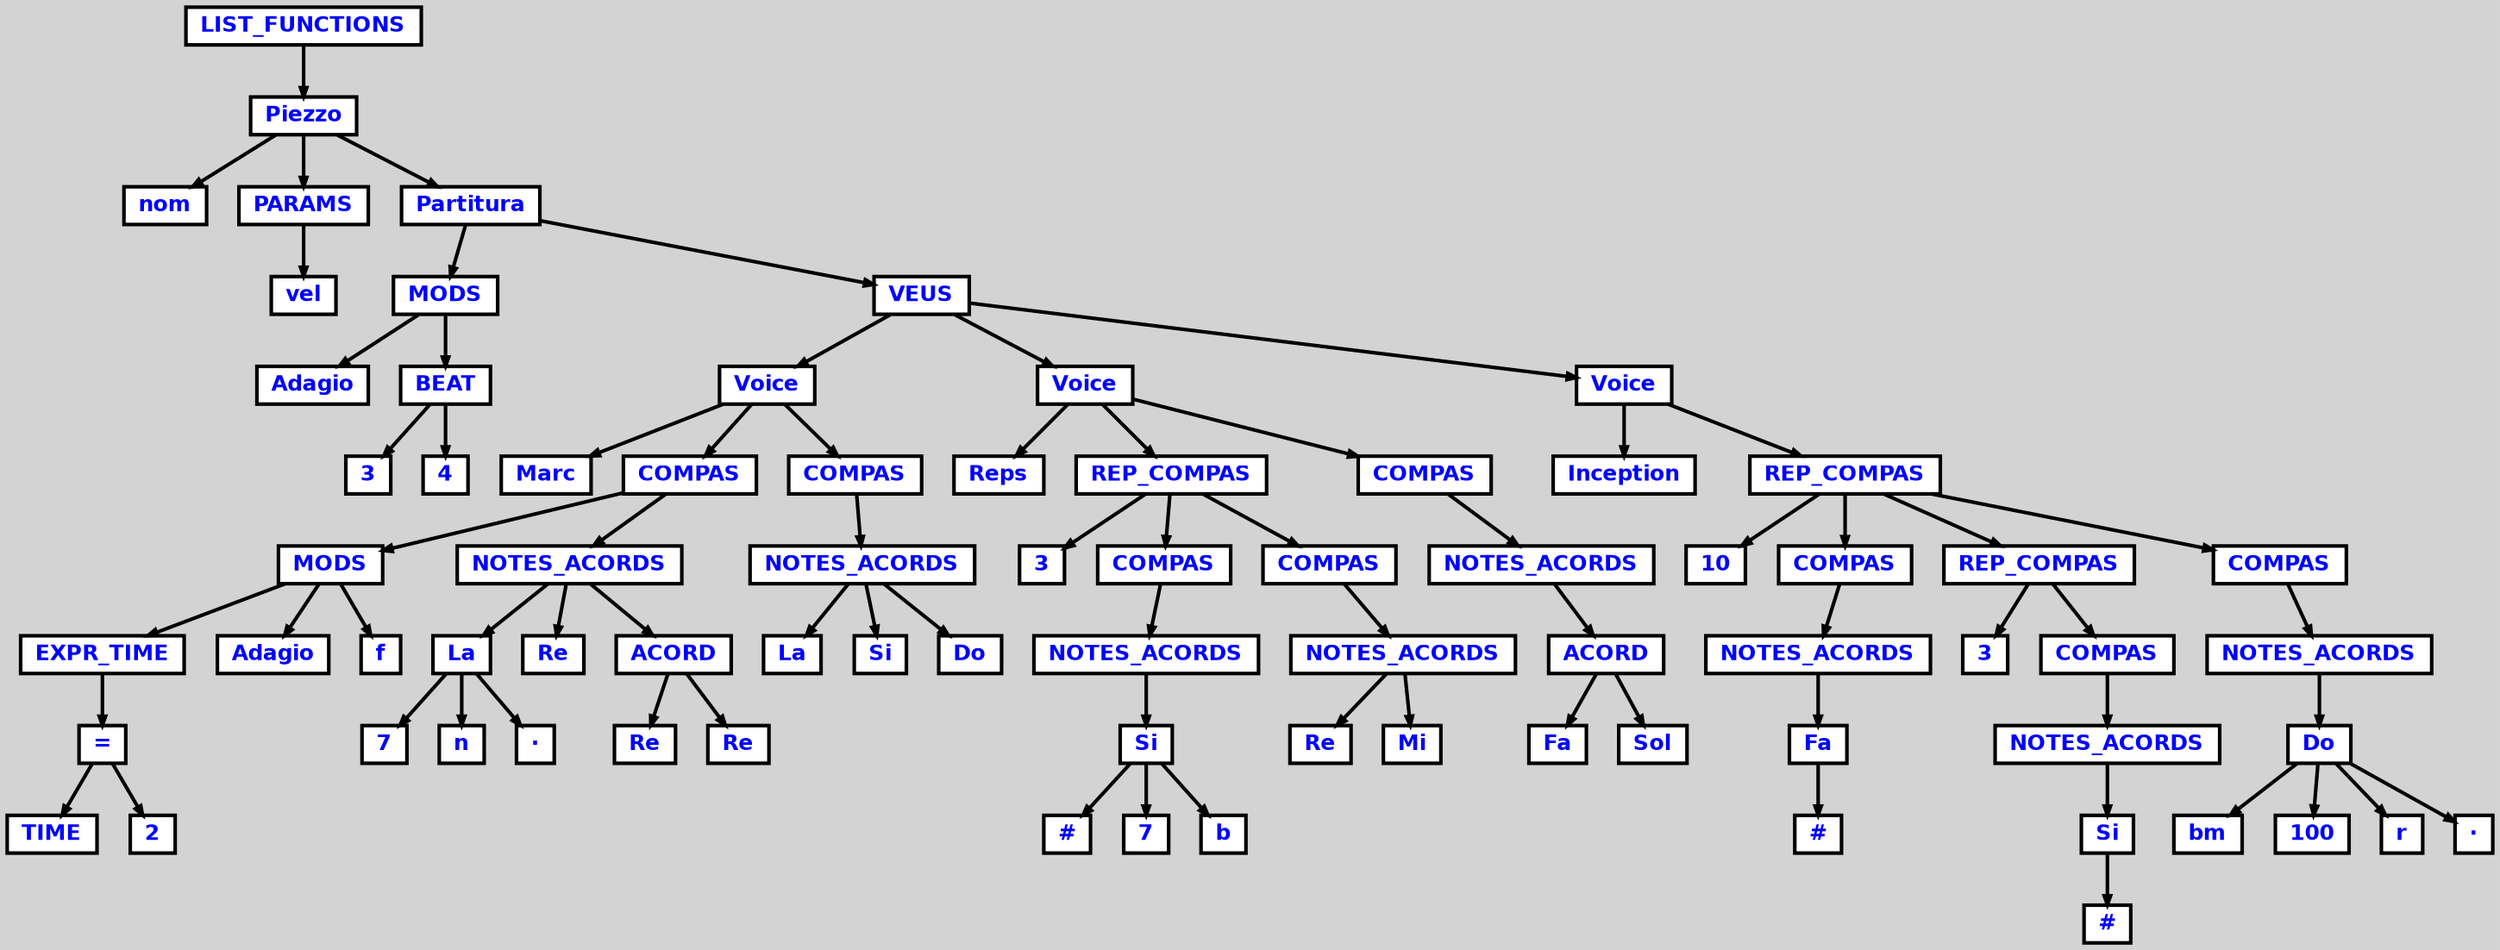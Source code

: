 digraph {

	ordering=out;
	ranksep=.4;
	bgcolor="lightgrey"; node [shape=box, fixedsize=false, fontsize=12, fontname="Helvetica-bold", fontcolor="blue"
		width=.25, height=.25, color="black", fillcolor="white", style="filled, solid, bold"];
	edge [arrowsize=.5, color="black", style="bold"]

  n0 [label="LIST_FUNCTIONS"];
  n1 [label="Piezzo"];
  n1 [label="Piezzo"];
  n2 [label="nom"];
  n3 [label="PARAMS"];
  n3 [label="PARAMS"];
  n4 [label="vel"];
  n5 [label="Partitura"];
  n5 [label="Partitura"];
  n6 [label="MODS"];
  n6 [label="MODS"];
  n7 [label="Adagio"];
  n8 [label="BEAT"];
  n8 [label="BEAT"];
  n9 [label="3"];
  n10 [label="4"];
  n11 [label="VEUS"];
  n11 [label="VEUS"];
  n12 [label="Voice"];
  n12 [label="Voice"];
  n13 [label="Marc"];
  n14 [label="COMPAS"];
  n14 [label="COMPAS"];
  n15 [label="MODS"];
  n15 [label="MODS"];
  n16 [label="EXPR_TIME"];
  n16 [label="EXPR_TIME"];
  n17 [label="="];
  n17 [label="="];
  n18 [label="TIME"];
  n19 [label="2"];
  n20 [label="Adagio"];
  n21 [label="f"];
  n22 [label="NOTES_ACORDS"];
  n22 [label="NOTES_ACORDS"];
  n23 [label="La"];
  n23 [label="La"];
  n24 [label="7"];
  n25 [label="n"];
  n26 [label="·"];
  n27 [label="Re"];
  n28 [label="ACORD"];
  n28 [label="ACORD"];
  n29 [label="Re"];
  n30 [label="Re"];
  n31 [label="COMPAS"];
  n31 [label="COMPAS"];
  n32 [label="NOTES_ACORDS"];
  n32 [label="NOTES_ACORDS"];
  n33 [label="La"];
  n34 [label="Si"];
  n35 [label="Do"];
  n36 [label="Voice"];
  n36 [label="Voice"];
  n37 [label="Reps"];
  n38 [label="REP_COMPAS"];
  n38 [label="REP_COMPAS"];
  n39 [label="3"];
  n40 [label="COMPAS"];
  n40 [label="COMPAS"];
  n41 [label="NOTES_ACORDS"];
  n41 [label="NOTES_ACORDS"];
  n42 [label="Si"];
  n42 [label="Si"];
  n43 [label="#"];
  n44 [label="7"];
  n45 [label="b"];
  n46 [label="COMPAS"];
  n46 [label="COMPAS"];
  n47 [label="NOTES_ACORDS"];
  n47 [label="NOTES_ACORDS"];
  n48 [label="Re"];
  n49 [label="Mi"];
  n50 [label="COMPAS"];
  n50 [label="COMPAS"];
  n51 [label="NOTES_ACORDS"];
  n51 [label="NOTES_ACORDS"];
  n52 [label="ACORD"];
  n52 [label="ACORD"];
  n53 [label="Fa"];
  n54 [label="Sol"];
  n55 [label="Voice"];
  n55 [label="Voice"];
  n56 [label="Inception"];
  n57 [label="REP_COMPAS"];
  n57 [label="REP_COMPAS"];
  n58 [label="10"];
  n59 [label="COMPAS"];
  n59 [label="COMPAS"];
  n60 [label="NOTES_ACORDS"];
  n60 [label="NOTES_ACORDS"];
  n61 [label="Fa"];
  n61 [label="Fa"];
  n62 [label="#"];
  n63 [label="REP_COMPAS"];
  n63 [label="REP_COMPAS"];
  n64 [label="3"];
  n65 [label="COMPAS"];
  n65 [label="COMPAS"];
  n66 [label="NOTES_ACORDS"];
  n66 [label="NOTES_ACORDS"];
  n67 [label="Si"];
  n67 [label="Si"];
  n68 [label="#"];
  n69 [label="COMPAS"];
  n69 [label="COMPAS"];
  n70 [label="NOTES_ACORDS"];
  n70 [label="NOTES_ACORDS"];
  n71 [label="Do"];
  n71 [label="Do"];
  n72 [label="bm"];
  n73 [label="100"];
  n74 [label="r"];
  n75 [label="·"];

  n0 -> n1 // "LIST_FUNCTIONS" -> "Piezzo"
  n1 -> n2 // "Piezzo" -> "nom"
  n1 -> n3 // "Piezzo" -> "PARAMS"
  n3 -> n4 // "PARAMS" -> "vel"
  n1 -> n5 // "Piezzo" -> "Partitura"
  n5 -> n6 // "Partitura" -> "MODS"
  n6 -> n7 // "MODS" -> "Adagio"
  n6 -> n8 // "MODS" -> "BEAT"
  n8 -> n9 // "BEAT" -> "3"
  n8 -> n10 // "BEAT" -> "4"
  n5 -> n11 // "Partitura" -> "VEUS"
  n11 -> n12 // "VEUS" -> "Voice"
  n12 -> n13 // "Voice" -> "Marc"
  n12 -> n14 // "Voice" -> "COMPAS"
  n14 -> n15 // "COMPAS" -> "MODS"
  n15 -> n16 // "MODS" -> "EXPR_TIME"
  n16 -> n17 // "EXPR_TIME" -> "="
  n17 -> n18 // "=" -> "TIME"
  n17 -> n19 // "=" -> "2"
  n15 -> n20 // "MODS" -> "Adagio"
  n15 -> n21 // "MODS" -> "f"
  n14 -> n22 // "COMPAS" -> "NOTES_ACORDS"
  n22 -> n23 // "NOTES_ACORDS" -> "La"
  n23 -> n24 // "La" -> "7"
  n23 -> n25 // "La" -> "n"
  n23 -> n26 // "La" -> "·"
  n22 -> n27 // "NOTES_ACORDS" -> "Re"
  n22 -> n28 // "NOTES_ACORDS" -> "ACORD"
  n28 -> n29 // "ACORD" -> "Re"
  n28 -> n30 // "ACORD" -> "Re"
  n12 -> n31 // "Voice" -> "COMPAS"
  n31 -> n32 // "COMPAS" -> "NOTES_ACORDS"
  n32 -> n33 // "NOTES_ACORDS" -> "La"
  n32 -> n34 // "NOTES_ACORDS" -> "Si"
  n32 -> n35 // "NOTES_ACORDS" -> "Do"
  n11 -> n36 // "VEUS" -> "Voice"
  n36 -> n37 // "Voice" -> "Reps"
  n36 -> n38 // "Voice" -> "REP_COMPAS"
  n38 -> n39 // "REP_COMPAS" -> "3"
  n38 -> n40 // "REP_COMPAS" -> "COMPAS"
  n40 -> n41 // "COMPAS" -> "NOTES_ACORDS"
  n41 -> n42 // "NOTES_ACORDS" -> "Si"
  n42 -> n43 // "Si" -> "#"
  n42 -> n44 // "Si" -> "7"
  n42 -> n45 // "Si" -> "b"
  n38 -> n46 // "REP_COMPAS" -> "COMPAS"
  n46 -> n47 // "COMPAS" -> "NOTES_ACORDS"
  n47 -> n48 // "NOTES_ACORDS" -> "Re"
  n47 -> n49 // "NOTES_ACORDS" -> "Mi"
  n36 -> n50 // "Voice" -> "COMPAS"
  n50 -> n51 // "COMPAS" -> "NOTES_ACORDS"
  n51 -> n52 // "NOTES_ACORDS" -> "ACORD"
  n52 -> n53 // "ACORD" -> "Fa"
  n52 -> n54 // "ACORD" -> "Sol"
  n11 -> n55 // "VEUS" -> "Voice"
  n55 -> n56 // "Voice" -> "Inception"
  n55 -> n57 // "Voice" -> "REP_COMPAS"
  n57 -> n58 // "REP_COMPAS" -> "10"
  n57 -> n59 // "REP_COMPAS" -> "COMPAS"
  n59 -> n60 // "COMPAS" -> "NOTES_ACORDS"
  n60 -> n61 // "NOTES_ACORDS" -> "Fa"
  n61 -> n62 // "Fa" -> "#"
  n57 -> n63 // "REP_COMPAS" -> "REP_COMPAS"
  n63 -> n64 // "REP_COMPAS" -> "3"
  n63 -> n65 // "REP_COMPAS" -> "COMPAS"
  n65 -> n66 // "COMPAS" -> "NOTES_ACORDS"
  n66 -> n67 // "NOTES_ACORDS" -> "Si"
  n67 -> n68 // "Si" -> "#"
  n57 -> n69 // "REP_COMPAS" -> "COMPAS"
  n69 -> n70 // "COMPAS" -> "NOTES_ACORDS"
  n70 -> n71 // "NOTES_ACORDS" -> "Do"
  n71 -> n72 // "Do" -> "bm"
  n71 -> n73 // "Do" -> "100"
  n71 -> n74 // "Do" -> "r"
  n71 -> n75 // "Do" -> "·"
}
